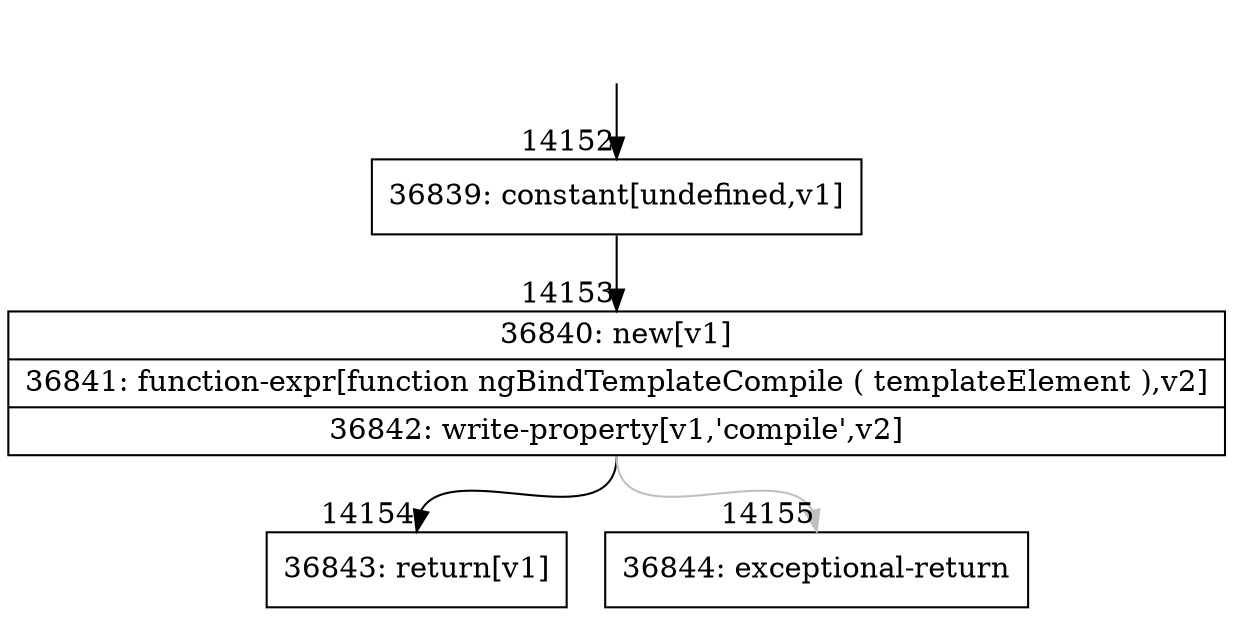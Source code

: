 digraph {
rankdir="TD"
BB_entry1111[shape=none,label=""];
BB_entry1111 -> BB14152 [tailport=s, headport=n, headlabel="    14152"]
BB14152 [shape=record label="{36839: constant[undefined,v1]}" ] 
BB14152 -> BB14153 [tailport=s, headport=n, headlabel="      14153"]
BB14153 [shape=record label="{36840: new[v1]|36841: function-expr[function ngBindTemplateCompile ( templateElement ),v2]|36842: write-property[v1,'compile',v2]}" ] 
BB14153 -> BB14154 [tailport=s, headport=n, headlabel="      14154"]
BB14153 -> BB14155 [tailport=s, headport=n, color=gray, headlabel="      14155"]
BB14154 [shape=record label="{36843: return[v1]}" ] 
BB14155 [shape=record label="{36844: exceptional-return}" ] 
//#$~ 22222
}
